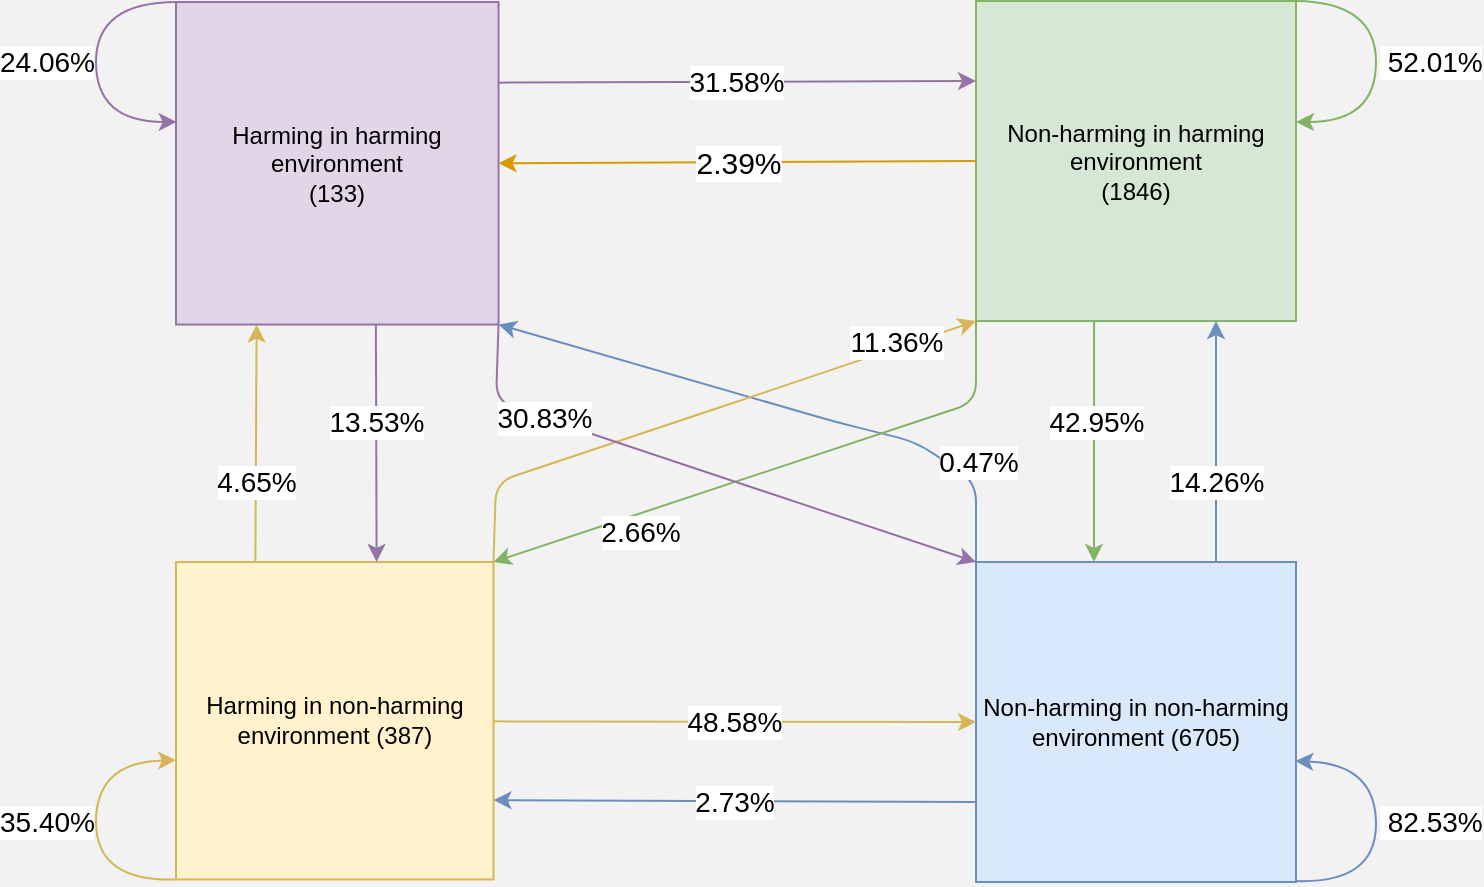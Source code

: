 <mxfile version="20.8.3" type="device"><diagram id="mnQWSfPHZrlp0dDHfilx" name="Page-1"><mxGraphModel dx="1242" dy="676" grid="0" gridSize="10" guides="1" tooltips="1" connect="1" arrows="1" fold="1" page="1" pageScale="1" pageWidth="900" pageHeight="1600" background="#F2F2F2" math="0" shadow="0"><root><mxCell id="0"/><mxCell id="1" parent="0"/><mxCell id="OVDw2p8quSQXNzQPu-ti-44" value="" style="group" vertex="1" connectable="0" parent="1"><mxGeometry x="120" y="119.52" width="640" height="441.48" as="geometry"/></mxCell><mxCell id="OVDw2p8quSQXNzQPu-ti-1" value="Harming in harming environment &lt;br&gt;(133)" style="whiteSpace=wrap;html=1;aspect=fixed;fillColor=#e1d5e7;strokeColor=#9673a6;" vertex="1" parent="OVDw2p8quSQXNzQPu-ti-44"><mxGeometry x="40" y="0.48" width="161.26" height="161.26" as="geometry"/></mxCell><mxCell id="OVDw2p8quSQXNzQPu-ti-3" value="Non-harming in harming environment&lt;br&gt;(1846)" style="whiteSpace=wrap;html=1;aspect=fixed;fillColor=#d5e8d4;strokeColor=#82b366;" vertex="1" parent="OVDw2p8quSQXNzQPu-ti-44"><mxGeometry x="440" width="160" height="160" as="geometry"/></mxCell><mxCell id="OVDw2p8quSQXNzQPu-ti-4" value="Non-harming in non-harming environment (6705)" style="whiteSpace=wrap;html=1;aspect=fixed;fillColor=#dae8fc;strokeColor=#6c8ebf;" vertex="1" parent="OVDw2p8quSQXNzQPu-ti-44"><mxGeometry x="440" y="280.48" width="160" height="160" as="geometry"/></mxCell><mxCell id="OVDw2p8quSQXNzQPu-ti-5" value="Harming in non-harming environment (387)" style="whiteSpace=wrap;html=1;aspect=fixed;fillColor=#fff2cc;strokeColor=#d6b656;" vertex="1" parent="OVDw2p8quSQXNzQPu-ti-44"><mxGeometry x="40" y="280.48" width="158.74" height="158.74" as="geometry"/></mxCell><mxCell id="OVDw2p8quSQXNzQPu-ti-6" value="&lt;font style=&quot;font-size: 14px;&quot;&gt;48.58%&lt;/font&gt;" style="endArrow=classic;html=1;rounded=0;exitX=1;exitY=0.25;exitDx=0;exitDy=0;entryX=0;entryY=0.25;entryDx=0;entryDy=0;fillColor=#fff2cc;strokeColor=#d6b656;" edge="1" parent="OVDw2p8quSQXNzQPu-ti-44"><mxGeometry width="50" height="50" relative="1" as="geometry"><mxPoint x="198.74" y="360.165" as="sourcePoint"/><mxPoint x="440" y="360.48" as="targetPoint"/></mxGeometry></mxCell><mxCell id="OVDw2p8quSQXNzQPu-ti-8" value="&lt;font style=&quot;font-size: 14px;&quot;&gt;2.73%&lt;/font&gt;" style="endArrow=classic;html=1;rounded=0;exitX=0;exitY=0.75;exitDx=0;exitDy=0;entryX=1;entryY=0.75;entryDx=0;entryDy=0;fillColor=#dae8fc;strokeColor=#6c8ebf;" edge="1" parent="OVDw2p8quSQXNzQPu-ti-44" source="OVDw2p8quSQXNzQPu-ti-4" target="OVDw2p8quSQXNzQPu-ti-5"><mxGeometry x="0.003" width="50" height="50" relative="1" as="geometry"><mxPoint x="306.087" y="300.48" as="sourcePoint"/><mxPoint x="375.652" y="225.48" as="targetPoint"/><mxPoint as="offset"/></mxGeometry></mxCell><mxCell id="OVDw2p8quSQXNzQPu-ti-11" value="&lt;font style=&quot;font-size: 14px;&quot;&gt;31.58%&lt;/font&gt;" style="endArrow=classic;html=1;rounded=0;exitX=1;exitY=0.25;exitDx=0;exitDy=0;entryX=0;entryY=0.25;entryDx=0;entryDy=0;fillColor=#e1d5e7;strokeColor=#9673a6;" edge="1" parent="OVDw2p8quSQXNzQPu-ti-44" source="OVDw2p8quSQXNzQPu-ti-1" target="OVDw2p8quSQXNzQPu-ti-3"><mxGeometry x="-0.003" width="50" height="50" relative="1" as="geometry"><mxPoint x="197.948" y="59.923" as="sourcePoint"/><mxPoint x="440" y="59.48" as="targetPoint"/><mxPoint as="offset"/></mxGeometry></mxCell><mxCell id="OVDw2p8quSQXNzQPu-ti-13" value="&lt;font style=&quot;font-size: 15px;&quot;&gt;2.39%&lt;/font&gt;" style="endArrow=classic;html=1;rounded=0;exitX=0;exitY=0.5;exitDx=0;exitDy=0;entryX=1;entryY=0.5;entryDx=0;entryDy=0;fillColor=#ffe6cc;strokeColor=#d79b00;" edge="1" parent="OVDw2p8quSQXNzQPu-ti-44" source="OVDw2p8quSQXNzQPu-ti-3" target="OVDw2p8quSQXNzQPu-ti-1"><mxGeometry width="50" height="50" relative="1" as="geometry"><mxPoint x="431.304" y="108.871" as="sourcePoint"/><mxPoint x="201.26" y="111.12" as="targetPoint"/></mxGeometry></mxCell><mxCell id="OVDw2p8quSQXNzQPu-ti-15" value="&lt;font style=&quot;font-size: 14px;&quot;&gt;4.65%&lt;/font&gt;" style="endArrow=classic;html=1;rounded=0;exitX=0.25;exitY=0;exitDx=0;exitDy=0;entryX=0.25;entryY=1;entryDx=0;entryDy=0;fillColor=#fff2cc;strokeColor=#d6b656;" edge="1" parent="OVDw2p8quSQXNzQPu-ti-44" source="OVDw2p8quSQXNzQPu-ti-5" target="OVDw2p8quSQXNzQPu-ti-1"><mxGeometry x="-0.326" width="50" height="50" relative="1" as="geometry"><mxPoint x="306.087" y="300.48" as="sourcePoint"/><mxPoint x="97.391" y="165.48" as="targetPoint"/><mxPoint as="offset"/></mxGeometry></mxCell><mxCell id="OVDw2p8quSQXNzQPu-ti-16" value="&lt;font style=&quot;font-size: 14px;&quot;&gt;14.26%&lt;/font&gt;" style="endArrow=classic;html=1;rounded=0;exitX=0.75;exitY=0;exitDx=0;exitDy=0;entryX=0.75;entryY=1;entryDx=0;entryDy=0;fillColor=#dae8fc;strokeColor=#6c8ebf;" edge="1" parent="OVDw2p8quSQXNzQPu-ti-44" source="OVDw2p8quSQXNzQPu-ti-4" target="OVDw2p8quSQXNzQPu-ti-3"><mxGeometry x="-0.336" width="50" height="50" relative="1" as="geometry"><mxPoint x="556.522" y="300.48" as="sourcePoint"/><mxPoint x="556.522" y="180.48" as="targetPoint"/><mxPoint as="offset"/></mxGeometry></mxCell><mxCell id="OVDw2p8quSQXNzQPu-ti-17" value="&lt;font style=&quot;font-size: 14px;&quot;&gt;42.95%&lt;/font&gt;" style="endArrow=classic;html=1;rounded=0;exitX=0.369;exitY=0.997;exitDx=0;exitDy=0;entryX=0.5;entryY=0;entryDx=0;entryDy=0;exitPerimeter=0;fillColor=#d5e8d4;strokeColor=#82b366;" edge="1" parent="OVDw2p8quSQXNzQPu-ti-44" source="OVDw2p8quSQXNzQPu-ti-3"><mxGeometry x="-0.157" y="1" width="50" height="50" relative="1" as="geometry"><mxPoint x="499" y="160" as="sourcePoint"/><mxPoint x="499" y="280.48" as="targetPoint"/><mxPoint as="offset"/></mxGeometry></mxCell><mxCell id="OVDw2p8quSQXNzQPu-ti-18" value="&lt;font style=&quot;font-size: 14px;&quot;&gt;13.53%&lt;/font&gt;" style="endArrow=classic;html=1;rounded=0;entryX=0.75;entryY=0;entryDx=0;entryDy=0;exitX=0.75;exitY=1;exitDx=0;exitDy=0;fillColor=#e1d5e7;strokeColor=#9673a6;" edge="1" parent="OVDw2p8quSQXNzQPu-ti-44"><mxGeometry x="-0.179" width="50" height="50" relative="1" as="geometry"><mxPoint x="139.945" y="161.74" as="sourcePoint"/><mxPoint x="140.305" y="280.48" as="targetPoint"/><mxPoint as="offset"/></mxGeometry></mxCell><mxCell id="OVDw2p8quSQXNzQPu-ti-29" value="0.47%" style="endArrow=classic;html=1;fontSize=14;exitX=0;exitY=0;exitDx=0;exitDy=0;entryX=1;entryY=1;entryDx=0;entryDy=0;fillColor=#dae8fc;strokeColor=#6c8ebf;rounded=1;fontColor=#000000;" edge="1" parent="OVDw2p8quSQXNzQPu-ti-44" source="OVDw2p8quSQXNzQPu-ti-4" target="OVDw2p8quSQXNzQPu-ti-1"><mxGeometry x="-0.692" y="-9" width="50" height="50" relative="1" as="geometry"><mxPoint x="306.087" y="255.48" as="sourcePoint"/><mxPoint x="375.652" y="180.48" as="targetPoint"/><Array as="points"><mxPoint x="440" y="240.48"/><mxPoint x="410" y="220.48"/><mxPoint x="370" y="210.48"/></Array><mxPoint as="offset"/></mxGeometry></mxCell><mxCell id="OVDw2p8quSQXNzQPu-ti-32" value="2.66%" style="endArrow=classic;html=1;fontSize=14;exitX=0;exitY=1;exitDx=0;exitDy=0;entryX=1;entryY=0;entryDx=0;entryDy=0;fillColor=#d5e8d4;strokeColor=#82b366;rounded=1;" edge="1" parent="OVDw2p8quSQXNzQPu-ti-44" source="OVDw2p8quSQXNzQPu-ti-3" target="OVDw2p8quSQXNzQPu-ti-5"><mxGeometry x="0.495" y="9" width="50" height="50" relative="1" as="geometry"><mxPoint x="306.087" y="255.48" as="sourcePoint"/><mxPoint x="375.652" y="180.48" as="targetPoint"/><Array as="points"><mxPoint x="440" y="200.48"/></Array><mxPoint as="offset"/></mxGeometry></mxCell><mxCell id="OVDw2p8quSQXNzQPu-ti-35" value="&lt;font style=&quot;font-size: 14px;&quot;&gt;35.40%&lt;/font&gt;" style="curved=1;endArrow=classic;html=1;rounded=0;labelPosition=right;verticalLabelPosition=middle;align=left;verticalAlign=middle;entryX=0;entryY=0.624;entryDx=0;entryDy=0;entryPerimeter=0;exitX=0;exitY=1;exitDx=0;exitDy=0;fillColor=#fff2cc;strokeColor=#d6b656;" edge="1" parent="OVDw2p8quSQXNzQPu-ti-44" source="OVDw2p8quSQXNzQPu-ti-5" target="OVDw2p8quSQXNzQPu-ti-5"><mxGeometry x="0.0" y="50" width="50" height="50" relative="1" as="geometry"><mxPoint x="42" y="457.48" as="sourcePoint"/><mxPoint x="41.739" y="404.88" as="targetPoint"/><Array as="points"><mxPoint y="440.48"/><mxPoint y="380.48"/></Array><mxPoint as="offset"/></mxGeometry></mxCell><mxCell id="OVDw2p8quSQXNzQPu-ti-37" value="&lt;font style=&quot;font-size: 14px;&quot;&gt;&amp;nbsp;82.53%&lt;/font&gt;" style="curved=1;endArrow=classic;html=1;rounded=0;exitX=0;exitY=1;exitDx=0;exitDy=0;labelPosition=right;verticalLabelPosition=middle;align=left;verticalAlign=middle;entryX=0;entryY=0.667;entryDx=0;entryDy=0;entryPerimeter=0;fillColor=#dae8fc;strokeColor=#6c8ebf;" edge="1" parent="OVDw2p8quSQXNzQPu-ti-44"><mxGeometry x="0.014" width="50" height="50" relative="1" as="geometry"><mxPoint x="599.652" y="439.98" as="sourcePoint"/><mxPoint x="599.652" y="380.04" as="targetPoint"/><Array as="points"><mxPoint x="640" y="441.48"/><mxPoint x="640" y="381.48"/></Array><mxPoint as="offset"/></mxGeometry></mxCell><mxCell id="OVDw2p8quSQXNzQPu-ti-38" value="11.36%" style="endArrow=classic;html=1;fontSize=14;entryX=0;entryY=1;entryDx=0;entryDy=0;rounded=1;fillColor=#fff2cc;strokeColor=#d6b656;exitX=1;exitY=0;exitDx=0;exitDy=0;" edge="1" parent="OVDw2p8quSQXNzQPu-ti-44" source="OVDw2p8quSQXNzQPu-ti-5" target="OVDw2p8quSQXNzQPu-ti-3"><mxGeometry x="0.719" y="3" width="50" height="50" relative="1" as="geometry"><mxPoint x="201.256" y="280.48" as="sourcePoint"/><mxPoint x="423.864" y="160.48" as="targetPoint"/><Array as="points"><mxPoint x="200" y="240.48"/><mxPoint x="320" y="200.48"/></Array><mxPoint as="offset"/></mxGeometry></mxCell><mxCell id="OVDw2p8quSQXNzQPu-ti-39" value="&lt;font style=&quot;font-size: 14px;&quot;&gt;&amp;nbsp;52.01%&lt;/font&gt;" style="curved=1;endArrow=classic;html=1;rounded=0;exitX=1;exitY=0;exitDx=0;exitDy=0;labelPosition=right;verticalLabelPosition=middle;align=left;verticalAlign=middle;fillColor=#d5e8d4;strokeColor=#82b366;" edge="1" parent="OVDw2p8quSQXNzQPu-ti-44" source="OVDw2p8quSQXNzQPu-ti-3"><mxGeometry width="50" height="50" relative="1" as="geometry"><mxPoint x="595.478" y="0.48" as="sourcePoint"/><mxPoint x="600" y="60.48" as="targetPoint"/><Array as="points"><mxPoint x="640" y="0.48"/><mxPoint x="640" y="60.48"/></Array><mxPoint as="offset"/></mxGeometry></mxCell><mxCell id="OVDw2p8quSQXNzQPu-ti-40" value="&lt;font style=&quot;font-size: 14px;&quot;&gt;24.06%&lt;/font&gt;" style="curved=1;endArrow=classic;html=1;rounded=0;exitX=0;exitY=1;exitDx=0;exitDy=0;labelPosition=right;verticalLabelPosition=middle;align=left;verticalAlign=middle;entryX=0;entryY=0.667;entryDx=0;entryDy=0;entryPerimeter=0;fillColor=#e1d5e7;strokeColor=#9673a6;" edge="1" parent="OVDw2p8quSQXNzQPu-ti-44"><mxGeometry y="-50" width="50" height="50" relative="1" as="geometry"><mxPoint x="40.348" y="0.48" as="sourcePoint"/><mxPoint x="40.348" y="60.42" as="targetPoint"/><Array as="points"><mxPoint y="0.48"/><mxPoint y="60.48"/></Array><mxPoint as="offset"/></mxGeometry></mxCell><mxCell id="OVDw2p8quSQXNzQPu-ti-41" value="30.83%" style="endArrow=classic;html=1;fontSize=14;entryX=0;entryY=0;entryDx=0;entryDy=0;fillColor=#e1d5e7;strokeColor=#9673a6;exitX=1;exitY=1;exitDx=0;exitDy=0;rounded=1;" edge="1" parent="OVDw2p8quSQXNzQPu-ti-44" source="OVDw2p8quSQXNzQPu-ti-1" target="OVDw2p8quSQXNzQPu-ti-4"><mxGeometry x="-0.561" width="50" height="50" relative="1" as="geometry"><mxPoint x="208.696" y="180.48" as="sourcePoint"/><mxPoint x="375.652" y="180.48" as="targetPoint"/><Array as="points"><mxPoint x="200" y="200.48"/></Array><mxPoint as="offset"/></mxGeometry></mxCell></root></mxGraphModel></diagram></mxfile>